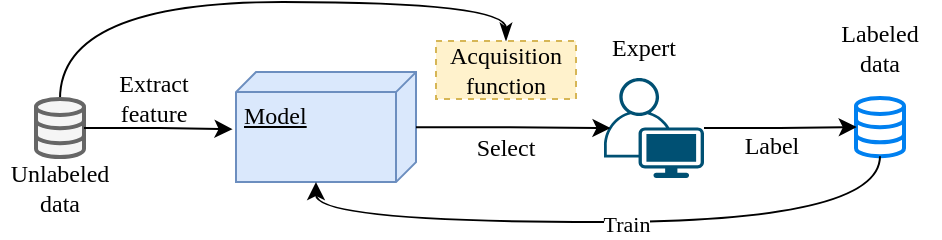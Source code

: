<mxfile version="26.0.16">
  <diagram name="第 1 页" id="HPxnn8EYBrVeJLNYMFsp">
    <mxGraphModel dx="477" dy="283" grid="1" gridSize="10" guides="1" tooltips="1" connect="1" arrows="1" fold="1" page="1" pageScale="1" pageWidth="827" pageHeight="1169" math="0" shadow="0">
      <root>
        <mxCell id="0" />
        <mxCell id="1" parent="0" />
        <mxCell id="kAtiKYI1GSR-wgLTTllL-18" style="edgeStyle=orthogonalEdgeStyle;rounded=0;orthogonalLoop=1;jettySize=auto;html=1;entryX=0.5;entryY=0;entryDx=0;entryDy=0;curved=1;endArrow=classicThin;endFill=1;fontFamily=Times New Roman;" edge="1" parent="1" source="kAtiKYI1GSR-wgLTTllL-1" target="kAtiKYI1GSR-wgLTTllL-17">
          <mxGeometry relative="1" as="geometry">
            <Array as="points">
              <mxPoint x="92" y="202" />
              <mxPoint x="315" y="202" />
            </Array>
          </mxGeometry>
        </mxCell>
        <mxCell id="kAtiKYI1GSR-wgLTTllL-1" value="" style="html=1;verticalLabelPosition=bottom;align=center;labelBackgroundColor=#ffffff;verticalAlign=top;strokeWidth=2;shadow=0;dashed=0;shape=mxgraph.ios7.icons.data;fillColor=#f5f5f5;fontColor=#333333;strokeColor=#666666;fontFamily=Times New Roman;" vertex="1" parent="1">
          <mxGeometry x="80" y="250.45" width="24" height="29.1" as="geometry" />
        </mxCell>
        <mxCell id="kAtiKYI1GSR-wgLTTllL-2" value="" style="html=1;verticalLabelPosition=bottom;align=center;labelBackgroundColor=#ffffff;verticalAlign=top;strokeWidth=2;strokeColor=#0080F0;shadow=0;dashed=0;shape=mxgraph.ios7.icons.data;fontFamily=Times New Roman;" vertex="1" parent="1">
          <mxGeometry x="490" y="250" width="24" height="29.1" as="geometry" />
        </mxCell>
        <mxCell id="kAtiKYI1GSR-wgLTTllL-3" value="" style="points=[[0.35,0,0],[0.98,0.51,0],[1,0.71,0],[0.67,1,0],[0,0.795,0],[0,0.65,0]];verticalLabelPosition=bottom;sketch=0;html=1;verticalAlign=top;aspect=fixed;align=center;pointerEvents=1;shape=mxgraph.cisco19.user;fillColor=#005073;strokeColor=none;fontFamily=Times New Roman;" vertex="1" parent="1">
          <mxGeometry x="364" y="240" width="50" height="50" as="geometry" />
        </mxCell>
        <mxCell id="kAtiKYI1GSR-wgLTTllL-11" value="Model" style="verticalAlign=top;align=left;spacingTop=8;spacingLeft=2;spacingRight=12;shape=cube;size=10;direction=south;fontStyle=4;html=1;whiteSpace=wrap;fillColor=#dae8fc;strokeColor=#6c8ebf;fontFamily=Times New Roman;" vertex="1" parent="1">
          <mxGeometry x="180" y="237.05" width="90" height="55" as="geometry" />
        </mxCell>
        <mxCell id="kAtiKYI1GSR-wgLTTllL-13" style="edgeStyle=orthogonalEdgeStyle;rounded=0;orthogonalLoop=1;jettySize=auto;html=1;entryX=0.519;entryY=1.019;entryDx=0;entryDy=0;entryPerimeter=0;fontFamily=Times New Roman;" edge="1" parent="1" source="kAtiKYI1GSR-wgLTTllL-1" target="kAtiKYI1GSR-wgLTTllL-11">
          <mxGeometry relative="1" as="geometry" />
        </mxCell>
        <mxCell id="kAtiKYI1GSR-wgLTTllL-14" style="edgeStyle=orthogonalEdgeStyle;rounded=0;orthogonalLoop=1;jettySize=auto;html=1;entryX=0.065;entryY=0.501;entryDx=0;entryDy=0;entryPerimeter=0;fontFamily=Times New Roman;" edge="1" parent="1" source="kAtiKYI1GSR-wgLTTllL-11" target="kAtiKYI1GSR-wgLTTllL-3">
          <mxGeometry relative="1" as="geometry" />
        </mxCell>
        <mxCell id="kAtiKYI1GSR-wgLTTllL-15" style="edgeStyle=orthogonalEdgeStyle;rounded=0;orthogonalLoop=1;jettySize=auto;html=1;entryX=0.016;entryY=0.499;entryDx=0;entryDy=0;entryPerimeter=0;fontFamily=Times New Roman;" edge="1" parent="1" source="kAtiKYI1GSR-wgLTTllL-3" target="kAtiKYI1GSR-wgLTTllL-2">
          <mxGeometry relative="1" as="geometry" />
        </mxCell>
        <mxCell id="kAtiKYI1GSR-wgLTTllL-17" value="Acquisition&lt;div&gt;function&lt;/div&gt;" style="rounded=0;whiteSpace=wrap;html=1;dashed=1;fontFamily=Times New Roman;fillColor=#fff2cc;strokeColor=#d6b656;" vertex="1" parent="1">
          <mxGeometry x="280" y="221.45" width="70" height="29" as="geometry" />
        </mxCell>
        <mxCell id="kAtiKYI1GSR-wgLTTllL-19" value="Unlabeled&lt;div&gt;data&lt;/div&gt;" style="text;html=1;align=center;verticalAlign=middle;whiteSpace=wrap;rounded=0;fontFamily=Times New Roman;" vertex="1" parent="1">
          <mxGeometry x="62" y="280" width="60" height="30" as="geometry" />
        </mxCell>
        <mxCell id="kAtiKYI1GSR-wgLTTllL-20" value="Labeled&lt;div&gt;data&lt;/div&gt;" style="text;html=1;align=center;verticalAlign=middle;whiteSpace=wrap;rounded=0;fontFamily=Times New Roman;" vertex="1" parent="1">
          <mxGeometry x="472" y="210" width="60" height="30" as="geometry" />
        </mxCell>
        <mxCell id="kAtiKYI1GSR-wgLTTllL-21" value="Expert" style="text;html=1;align=center;verticalAlign=middle;whiteSpace=wrap;rounded=0;fontFamily=Times New Roman;" vertex="1" parent="1">
          <mxGeometry x="354" y="210" width="60" height="30" as="geometry" />
        </mxCell>
        <mxCell id="kAtiKYI1GSR-wgLTTllL-22" value="Select" style="text;html=1;align=center;verticalAlign=middle;whiteSpace=wrap;rounded=0;fontFamily=Times New Roman;" vertex="1" parent="1">
          <mxGeometry x="285" y="260" width="60" height="30" as="geometry" />
        </mxCell>
        <mxCell id="kAtiKYI1GSR-wgLTTllL-23" value="Label" style="text;html=1;align=center;verticalAlign=middle;whiteSpace=wrap;rounded=0;fontFamily=Times New Roman;" vertex="1" parent="1">
          <mxGeometry x="418" y="259" width="60" height="30" as="geometry" />
        </mxCell>
        <mxCell id="kAtiKYI1GSR-wgLTTllL-24" value="Extract&lt;div&gt;feature&lt;/div&gt;" style="text;html=1;align=center;verticalAlign=middle;whiteSpace=wrap;rounded=0;fontFamily=Times New Roman;" vertex="1" parent="1">
          <mxGeometry x="109" y="235" width="60" height="30" as="geometry" />
        </mxCell>
        <mxCell id="kAtiKYI1GSR-wgLTTllL-25" style="edgeStyle=orthogonalEdgeStyle;rounded=0;orthogonalLoop=1;jettySize=auto;html=1;entryX=0;entryY=0;entryDx=55;entryDy=50;entryPerimeter=0;curved=1;fontFamily=Times New Roman;" edge="1" parent="1" source="kAtiKYI1GSR-wgLTTllL-2" target="kAtiKYI1GSR-wgLTTllL-11">
          <mxGeometry relative="1" as="geometry">
            <Array as="points">
              <mxPoint x="502" y="312" />
              <mxPoint x="220" y="312" />
            </Array>
          </mxGeometry>
        </mxCell>
        <mxCell id="kAtiKYI1GSR-wgLTTllL-26" value="Train" style="edgeLabel;html=1;align=center;verticalAlign=middle;resizable=0;points=[];fontFamily=Times New Roman;" vertex="1" connectable="0" parent="kAtiKYI1GSR-wgLTTllL-25">
          <mxGeometry x="-0.04" y="1" relative="1" as="geometry">
            <mxPoint as="offset" />
          </mxGeometry>
        </mxCell>
      </root>
    </mxGraphModel>
  </diagram>
</mxfile>
